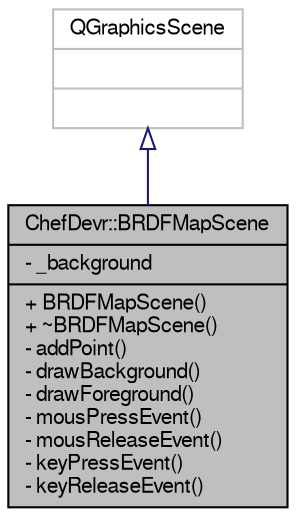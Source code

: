 digraph "ChefDevr::BRDFMapScene"
{
 // LATEX_PDF_SIZE
  edge [fontname="FreeSans",fontsize="10",labelfontname="FreeSans",labelfontsize="10"];
  node [fontname="FreeSans",fontsize="10",shape=record];
  Node2 [label="{ChefDevr::BRDFMapScene\n|- _background\l|+ BRDFMapScene()\l+ ~BRDFMapScene()\l- addPoint()\l- drawBackground()\l- drawForeground()\l- mousPressEvent()\l- mousReleaseEvent()\l- keyPressEvent()\l- keyReleaseEvent()\l}",height=0.2,width=0.4,color="black", fillcolor="grey75", style="filled", fontcolor="black",tooltip="Widget that allows choosing a BRDF by providing a latent space representation."];
  Node3 -> Node2 [dir="back",color="midnightblue",fontsize="10",style="solid",arrowtail="onormal",fontname="FreeSans"];
  Node3 [label="{QGraphicsScene\n||}",height=0.2,width=0.4,color="grey75", fillcolor="white", style="filled",tooltip=" "];
}
